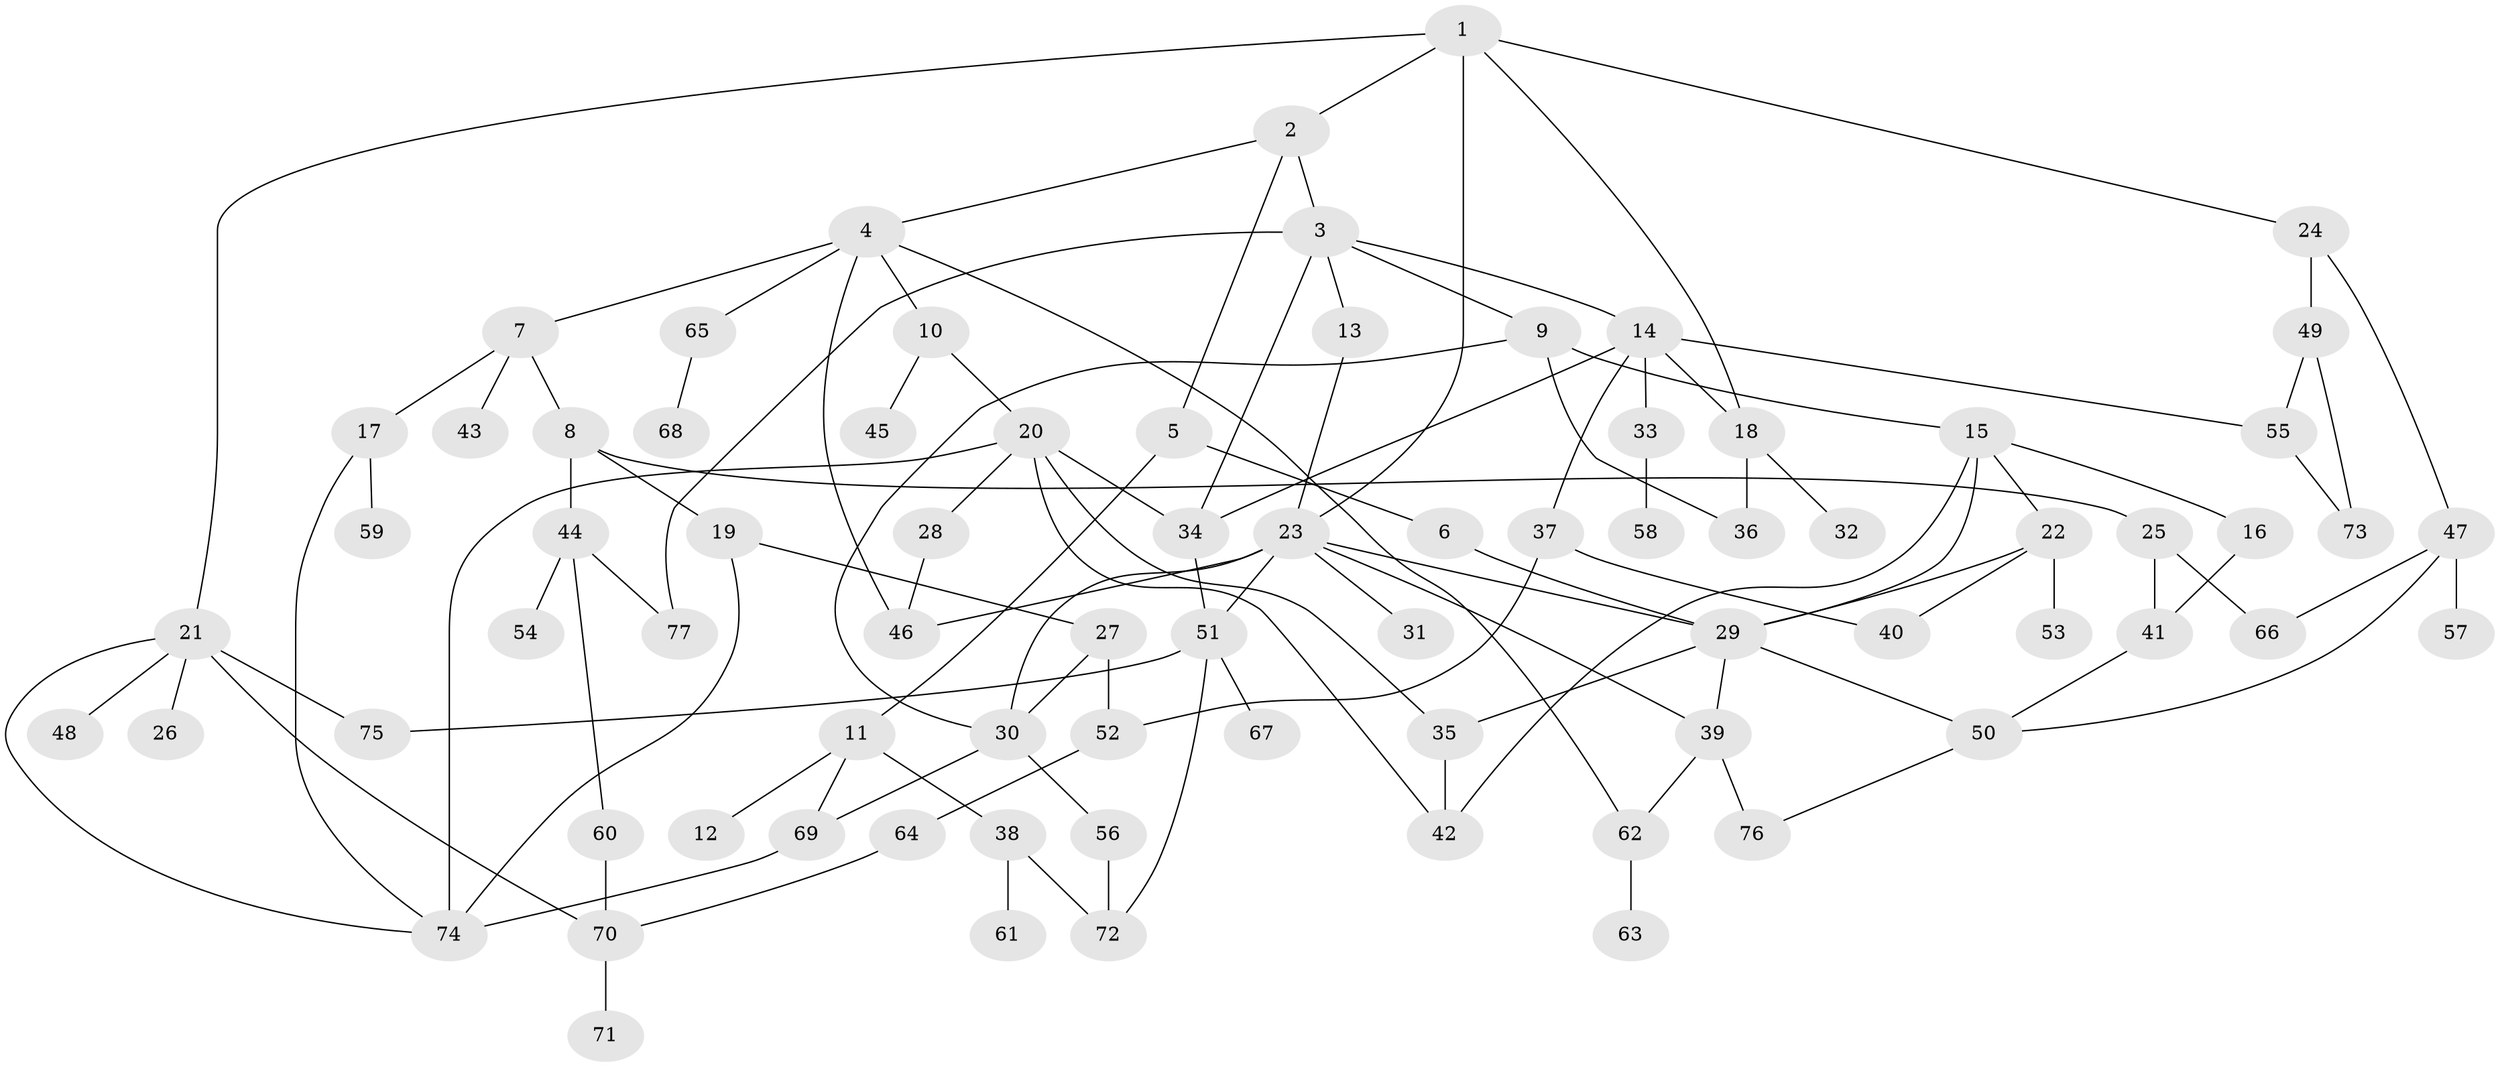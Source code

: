 // Generated by graph-tools (version 1.1) at 2025/41/03/09/25 04:41:22]
// undirected, 77 vertices, 114 edges
graph export_dot {
graph [start="1"]
  node [color=gray90,style=filled];
  1;
  2;
  3;
  4;
  5;
  6;
  7;
  8;
  9;
  10;
  11;
  12;
  13;
  14;
  15;
  16;
  17;
  18;
  19;
  20;
  21;
  22;
  23;
  24;
  25;
  26;
  27;
  28;
  29;
  30;
  31;
  32;
  33;
  34;
  35;
  36;
  37;
  38;
  39;
  40;
  41;
  42;
  43;
  44;
  45;
  46;
  47;
  48;
  49;
  50;
  51;
  52;
  53;
  54;
  55;
  56;
  57;
  58;
  59;
  60;
  61;
  62;
  63;
  64;
  65;
  66;
  67;
  68;
  69;
  70;
  71;
  72;
  73;
  74;
  75;
  76;
  77;
  1 -- 2;
  1 -- 21;
  1 -- 24;
  1 -- 18;
  1 -- 23;
  2 -- 3;
  2 -- 4;
  2 -- 5;
  3 -- 9;
  3 -- 13;
  3 -- 14;
  3 -- 77;
  3 -- 34;
  4 -- 7;
  4 -- 10;
  4 -- 46;
  4 -- 62;
  4 -- 65;
  5 -- 6;
  5 -- 11;
  6 -- 29;
  7 -- 8;
  7 -- 17;
  7 -- 43;
  8 -- 19;
  8 -- 25;
  8 -- 44;
  9 -- 15;
  9 -- 30;
  9 -- 36;
  10 -- 20;
  10 -- 45;
  11 -- 12;
  11 -- 38;
  11 -- 69;
  13 -- 23;
  14 -- 18;
  14 -- 33;
  14 -- 34;
  14 -- 37;
  14 -- 55;
  15 -- 16;
  15 -- 22;
  15 -- 29;
  15 -- 42;
  16 -- 41;
  17 -- 59;
  17 -- 74;
  18 -- 32;
  18 -- 36;
  19 -- 27;
  19 -- 74;
  20 -- 28;
  20 -- 34;
  20 -- 35;
  20 -- 74;
  20 -- 42;
  21 -- 26;
  21 -- 48;
  21 -- 75;
  21 -- 74;
  21 -- 70;
  22 -- 40;
  22 -- 53;
  22 -- 29;
  23 -- 31;
  23 -- 51;
  23 -- 29;
  23 -- 30;
  23 -- 39;
  23 -- 46;
  24 -- 47;
  24 -- 49;
  25 -- 41;
  25 -- 66;
  27 -- 52;
  27 -- 30;
  28 -- 46;
  29 -- 35;
  29 -- 39;
  29 -- 50;
  30 -- 56;
  30 -- 69;
  33 -- 58;
  34 -- 51;
  35 -- 42;
  37 -- 52;
  37 -- 40;
  38 -- 61;
  38 -- 72;
  39 -- 76;
  39 -- 62;
  41 -- 50;
  44 -- 54;
  44 -- 60;
  44 -- 77;
  47 -- 57;
  47 -- 66;
  47 -- 50;
  49 -- 55;
  49 -- 73;
  50 -- 76;
  51 -- 67;
  51 -- 75;
  51 -- 72;
  52 -- 64;
  55 -- 73;
  56 -- 72;
  60 -- 70;
  62 -- 63;
  64 -- 70;
  65 -- 68;
  69 -- 74;
  70 -- 71;
}
